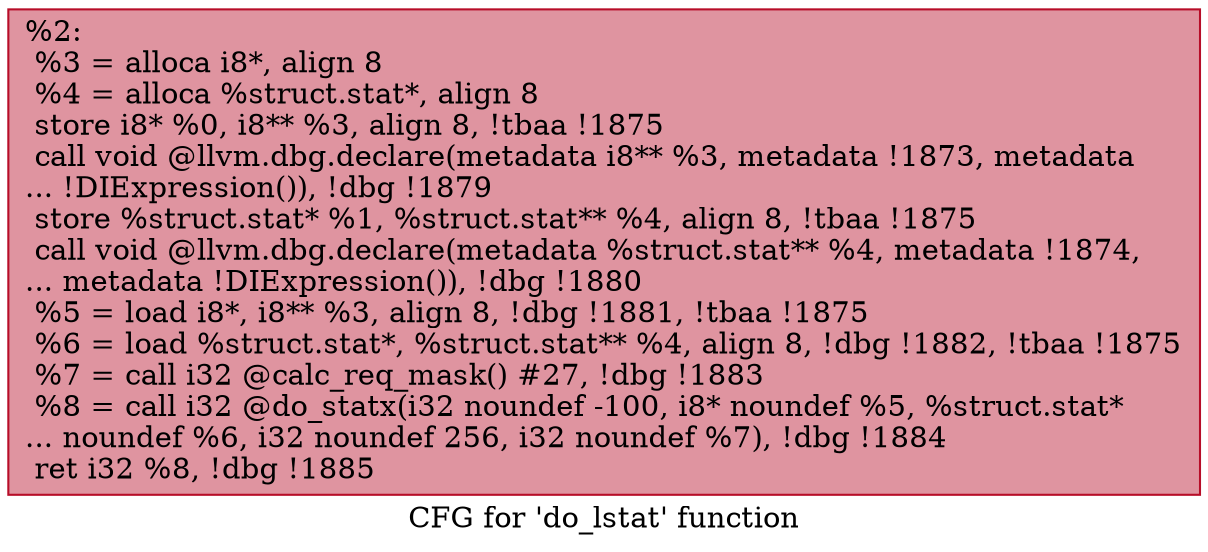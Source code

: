 digraph "CFG for 'do_lstat' function" {
	label="CFG for 'do_lstat' function";

	Node0x1ceb120 [shape=record,color="#b70d28ff", style=filled, fillcolor="#b70d2870",label="{%2:\l  %3 = alloca i8*, align 8\l  %4 = alloca %struct.stat*, align 8\l  store i8* %0, i8** %3, align 8, !tbaa !1875\l  call void @llvm.dbg.declare(metadata i8** %3, metadata !1873, metadata\l... !DIExpression()), !dbg !1879\l  store %struct.stat* %1, %struct.stat** %4, align 8, !tbaa !1875\l  call void @llvm.dbg.declare(metadata %struct.stat** %4, metadata !1874,\l... metadata !DIExpression()), !dbg !1880\l  %5 = load i8*, i8** %3, align 8, !dbg !1881, !tbaa !1875\l  %6 = load %struct.stat*, %struct.stat** %4, align 8, !dbg !1882, !tbaa !1875\l  %7 = call i32 @calc_req_mask() #27, !dbg !1883\l  %8 = call i32 @do_statx(i32 noundef -100, i8* noundef %5, %struct.stat*\l... noundef %6, i32 noundef 256, i32 noundef %7), !dbg !1884\l  ret i32 %8, !dbg !1885\l}"];
}
